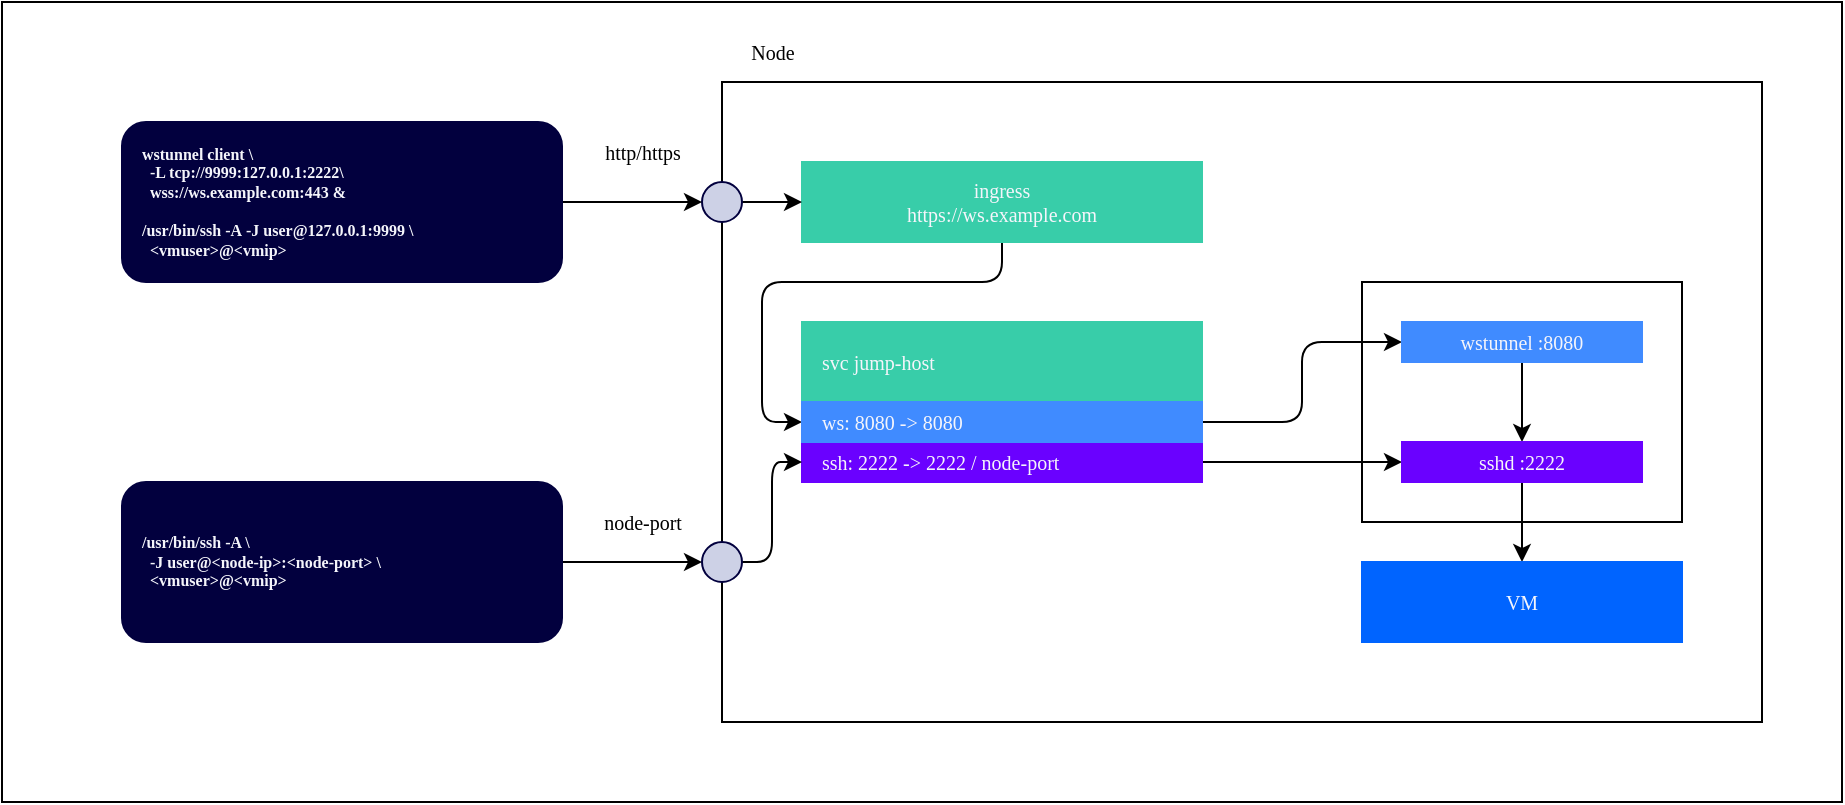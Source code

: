 <mxfile>
    <diagram id="g8BaiUEQjRoZm-5A0h6i" name="Page-1">
        <mxGraphModel dx="1201" dy="814" grid="1" gridSize="10" guides="1" tooltips="1" connect="1" arrows="1" fold="1" page="1" pageScale="1" pageWidth="850" pageHeight="1100" math="0" shadow="0">
            <root>
                <mxCell id="0"/>
                <mxCell id="1" parent="0"/>
                <mxCell id="30" value="" style="rounded=0;whiteSpace=wrap;html=1;" vertex="1" parent="1">
                    <mxGeometry x="760" y="120" width="920" height="400" as="geometry"/>
                </mxCell>
                <mxCell id="2" value="" style="rounded=0;whiteSpace=wrap;html=1;fillColor=none;fontSize=10;" parent="1" vertex="1">
                    <mxGeometry x="1120" y="160" width="520" height="320" as="geometry"/>
                </mxCell>
                <mxCell id="4" value="Node" style="text;html=1;align=center;verticalAlign=middle;resizable=0;points=[];autosize=1;strokeColor=none;fillColor=none;fontFamily=JetBrains Mono;fontSource=https%3A%2F%2Ffonts.googleapis.com%2Fcss%3Ffamily%3DJetBrains%2BMono;fontSize=10;" parent="1" vertex="1">
                    <mxGeometry x="1120" y="130" width="50" height="30" as="geometry"/>
                </mxCell>
                <mxCell id="9" style="edgeStyle=orthogonalEdgeStyle;html=1;exitX=0.5;exitY=1;exitDx=0;exitDy=0;entryX=0;entryY=0.5;entryDx=0;entryDy=0;fontFamily=JetBrains Mono;fontSource=https%3A%2F%2Ffonts.googleapis.com%2Fcss%3Ffamily%3DJetBrains%2BMono;fontSize=10;" parent="1" source="5" target="8" edge="1">
                    <mxGeometry relative="1" as="geometry">
                        <Array as="points">
                            <mxPoint x="1260" y="260"/>
                            <mxPoint x="1140" y="260"/>
                            <mxPoint x="1140" y="330"/>
                        </Array>
                    </mxGeometry>
                </mxCell>
                <mxCell id="5" value="ingress&lt;br style=&quot;font-size: 10px;&quot;&gt;https://ws.example.com" style="rounded=0;whiteSpace=wrap;html=1;fontFamily=JetBrains Mono;fontSource=https%3A%2F%2Ffonts.googleapis.com%2Fcss%3Ffamily%3DJetBrains%2BMono;fillColor=#38cda9;fontSize=10;fontColor=#f5f5fb;strokeColor=#38cda9;" parent="1" vertex="1">
                    <mxGeometry x="1160" y="200" width="200" height="40" as="geometry"/>
                </mxCell>
                <mxCell id="6" value="svc jump-host" style="rounded=0;whiteSpace=wrap;html=1;fontFamily=JetBrains Mono;fontSource=https%3A%2F%2Ffonts.googleapis.com%2Fcss%3Ffamily%3DJetBrains%2BMono;fillColor=#38cda9;align=left;spacing=10;fontSize=10;fontColor=#f5f5fb;strokeColor=#38cda9;" parent="1" vertex="1">
                    <mxGeometry x="1160" y="280" width="200" height="40" as="geometry"/>
                </mxCell>
                <mxCell id="16" style="edgeStyle=orthogonalEdgeStyle;html=1;exitX=1;exitY=0.5;exitDx=0;exitDy=0;entryX=0;entryY=0.5;entryDx=0;entryDy=0;fontFamily=JetBrains Mono;fontSource=https%3A%2F%2Ffonts.googleapis.com%2Fcss%3Ffamily%3DJetBrains%2BMono;fontSize=10;" parent="1" source="7" target="20" edge="1">
                    <mxGeometry relative="1" as="geometry"/>
                </mxCell>
                <mxCell id="7" value="ssh: 2222 -&amp;gt; 2222 / node-port" style="rounded=0;whiteSpace=wrap;html=1;fontFamily=JetBrains Mono;fontSource=https%3A%2F%2Ffonts.googleapis.com%2Fcss%3Ffamily%3DJetBrains%2BMono;fillColor=#6a01ff;align=left;spacing=10;fontSize=10;fontColor=#f5f5fb;strokeColor=#6a01ff;" parent="1" vertex="1">
                    <mxGeometry x="1160" y="340" width="200" height="20" as="geometry"/>
                </mxCell>
                <mxCell id="17" style="edgeStyle=orthogonalEdgeStyle;html=1;exitX=1;exitY=0.5;exitDx=0;exitDy=0;entryX=0;entryY=0.5;entryDx=0;entryDy=0;fontFamily=JetBrains Mono;fontSource=https%3A%2F%2Ffonts.googleapis.com%2Fcss%3Ffamily%3DJetBrains%2BMono;fontSize=10;" parent="1" source="8" target="19" edge="1">
                    <mxGeometry relative="1" as="geometry"/>
                </mxCell>
                <mxCell id="8" value="ws: 8080 -&amp;gt; 8080&amp;nbsp;" style="rounded=0;whiteSpace=wrap;html=1;fontFamily=JetBrains Mono;fontSource=https%3A%2F%2Ffonts.googleapis.com%2Fcss%3Ffamily%3DJetBrains%2BMono;fillColor=#408bff;align=left;spacing=10;fontSize=10;strokeColor=#408bff;fontColor=#f5f5fb;" parent="1" vertex="1">
                    <mxGeometry x="1160" y="320" width="200" height="20" as="geometry"/>
                </mxCell>
                <mxCell id="24" style="edgeStyle=orthogonalEdgeStyle;html=1;exitX=1;exitY=0.5;exitDx=0;exitDy=0;entryX=0;entryY=0.5;entryDx=0;entryDy=0;fontFamily=JetBrains Mono;fontSource=https%3A%2F%2Ffonts.googleapis.com%2Fcss%3Ffamily%3DJetBrains%2BMono;fontSize=8;fontColor=default;" parent="1" source="10" target="5" edge="1">
                    <mxGeometry relative="1" as="geometry"/>
                </mxCell>
                <mxCell id="10" value="" style="ellipse;whiteSpace=wrap;html=1;aspect=fixed;fontFamily=JetBrains Mono;fontSource=https%3A%2F%2Ffonts.googleapis.com%2Fcss%3Ffamily%3DJetBrains%2BMono;fontSize=10;fillColor=#cdd1e6;strokeColor=#02003e;" parent="1" vertex="1">
                    <mxGeometry x="1110" y="210" width="20" height="20" as="geometry"/>
                </mxCell>
                <mxCell id="12" value="http/https" style="text;html=1;align=center;verticalAlign=middle;resizable=0;points=[];autosize=1;strokeColor=none;fillColor=none;fontSize=10;fontFamily=JetBrains Mono;" parent="1" vertex="1">
                    <mxGeometry x="1040" y="180" width="80" height="30" as="geometry"/>
                </mxCell>
                <mxCell id="18" style="edgeStyle=orthogonalEdgeStyle;html=1;entryX=0.5;entryY=0;entryDx=0;entryDy=0;fontFamily=JetBrains Mono;fontSource=https%3A%2F%2Ffonts.googleapis.com%2Fcss%3Ffamily%3DJetBrains%2BMono;fontSize=10;exitX=0.5;exitY=1;exitDx=0;exitDy=0;" parent="1" source="20" target="15" edge="1">
                    <mxGeometry relative="1" as="geometry"/>
                </mxCell>
                <mxCell id="14" value="" style="rounded=0;whiteSpace=wrap;html=1;fontFamily=JetBrains Mono;fontSource=https%3A%2F%2Ffonts.googleapis.com%2Fcss%3Ffamily%3DJetBrains%2BMono;fontSize=10;fillColor=none;" parent="1" vertex="1">
                    <mxGeometry x="1440" y="260" width="160" height="120" as="geometry"/>
                </mxCell>
                <mxCell id="15" value="VM" style="rounded=0;whiteSpace=wrap;html=1;fontFamily=JetBrains Mono;fontSource=https%3A%2F%2Ffonts.googleapis.com%2Fcss%3Ffamily%3DJetBrains%2BMono;fontSize=10;fillColor=#0064ff;fontColor=#f5f5fb;strokeColor=#0064ff;" parent="1" vertex="1">
                    <mxGeometry x="1440" y="400" width="160" height="40" as="geometry"/>
                </mxCell>
                <mxCell id="21" style="edgeStyle=orthogonalEdgeStyle;html=1;exitX=0.5;exitY=1;exitDx=0;exitDy=0;fontFamily=JetBrains Mono;fontSource=https%3A%2F%2Ffonts.googleapis.com%2Fcss%3Ffamily%3DJetBrains%2BMono;fontSize=10;" parent="1" source="19" target="20" edge="1">
                    <mxGeometry relative="1" as="geometry"/>
                </mxCell>
                <mxCell id="19" value="wstunnel :8080" style="rounded=0;whiteSpace=wrap;html=1;fontFamily=JetBrains Mono;fontSource=https%3A%2F%2Ffonts.googleapis.com%2Fcss%3Ffamily%3DJetBrains%2BMono;fontSize=10;fillColor=#408bff;fontColor=#f5f5fb;strokeColor=#408bff;" parent="1" vertex="1">
                    <mxGeometry x="1460" y="280" width="120" height="20" as="geometry"/>
                </mxCell>
                <mxCell id="20" value="sshd :2222" style="rounded=0;whiteSpace=wrap;html=1;fontFamily=JetBrains Mono;fontSource=https%3A%2F%2Ffonts.googleapis.com%2Fcss%3Ffamily%3DJetBrains%2BMono;fontSize=10;fillColor=#6a01ff;fontColor=#f5f5fb;strokeColor=#6a01ff;" parent="1" vertex="1">
                    <mxGeometry x="1460" y="340" width="120" height="20" as="geometry"/>
                </mxCell>
                <mxCell id="23" style="edgeStyle=orthogonalEdgeStyle;html=1;exitX=1;exitY=0.5;exitDx=0;exitDy=0;fontFamily=JetBrains Mono;fontSource=https%3A%2F%2Ffonts.googleapis.com%2Fcss%3Ffamily%3DJetBrains%2BMono;fontSize=8;fontColor=default;" parent="1" source="22" target="10" edge="1">
                    <mxGeometry relative="1" as="geometry"/>
                </mxCell>
                <mxCell id="22" value="wstunnel client \&lt;br&gt;&amp;nbsp; -L tcp://9999:127.0.0.1:2222\&lt;br&gt;&amp;nbsp; wss://ws.example.com:443 &amp;amp;&lt;br&gt;&lt;br&gt;/usr/bin/ssh -A&amp;nbsp;-J user@127.0.0.1:9999 \&lt;br&gt;&amp;nbsp; &amp;lt;vmuser&amp;gt;@&amp;lt;vmip&amp;gt;" style="rounded=1;whiteSpace=wrap;fontFamily=JetBrains Mono;fontSource=https%3A%2F%2Ffonts.googleapis.com%2Fcss%3Ffamily%3DJetBrains%2BMono;fontSize=8;fillColor=#02003e;fontColor=#f5f5fb;labelBackgroundColor=none;align=left;spacing=10;verticalAlign=middle;spacingTop=0;html=1;strokeColor=#02003e;fontStyle=1" parent="1" vertex="1">
                    <mxGeometry x="820" y="180" width="220" height="80" as="geometry"/>
                </mxCell>
                <mxCell id="27" style="edgeStyle=orthogonalEdgeStyle;html=1;exitX=1;exitY=0.5;exitDx=0;exitDy=0;fontFamily=JetBrains Mono;fontSource=https%3A%2F%2Ffonts.googleapis.com%2Fcss%3Ffamily%3DJetBrains%2BMono;fontSize=8;fontColor=default;" parent="1" source="25" target="26" edge="1">
                    <mxGeometry relative="1" as="geometry"/>
                </mxCell>
                <mxCell id="25" value="/usr/bin/ssh -A \&lt;br&gt;&amp;nbsp; -J user@&amp;lt;node-ip&amp;gt;:&amp;lt;node-port&amp;gt; \&lt;br&gt;&amp;nbsp; &amp;lt;vmuser&amp;gt;@&amp;lt;vmip&amp;gt;" style="rounded=1;whiteSpace=wrap;fontFamily=JetBrains Mono;fontSource=https%3A%2F%2Ffonts.googleapis.com%2Fcss%3Ffamily%3DJetBrains%2BMono;fontSize=8;fillColor=#02003e;fontColor=#f5f5fb;labelBackgroundColor=none;align=left;spacing=10;verticalAlign=middle;spacingTop=0;html=1;strokeColor=#02003e;fontStyle=1" parent="1" vertex="1">
                    <mxGeometry x="820" y="360" width="220" height="80" as="geometry"/>
                </mxCell>
                <mxCell id="29" style="edgeStyle=orthogonalEdgeStyle;html=1;exitX=1;exitY=0.5;exitDx=0;exitDy=0;entryX=0;entryY=0.5;entryDx=0;entryDy=0;fontFamily=JetBrains Mono;fontSource=https%3A%2F%2Ffonts.googleapis.com%2Fcss%3Ffamily%3DJetBrains%2BMono;fontSize=8;fontColor=default;" parent="1" source="26" target="7" edge="1">
                    <mxGeometry relative="1" as="geometry"/>
                </mxCell>
                <mxCell id="26" value="" style="ellipse;whiteSpace=wrap;html=1;aspect=fixed;fontFamily=JetBrains Mono;fontSource=https%3A%2F%2Ffonts.googleapis.com%2Fcss%3Ffamily%3DJetBrains%2BMono;fontSize=10;fillColor=#cdd1e6;strokeColor=#02003e;" parent="1" vertex="1">
                    <mxGeometry x="1110" y="390" width="20" height="20" as="geometry"/>
                </mxCell>
                <mxCell id="28" value="node-port" style="text;html=1;align=center;verticalAlign=middle;resizable=0;points=[];autosize=1;strokeColor=none;fillColor=none;fontSize=10;fontFamily=JetBrains Mono;" parent="1" vertex="1">
                    <mxGeometry x="1040" y="365" width="80" height="30" as="geometry"/>
                </mxCell>
            </root>
        </mxGraphModel>
    </diagram>
</mxfile>
